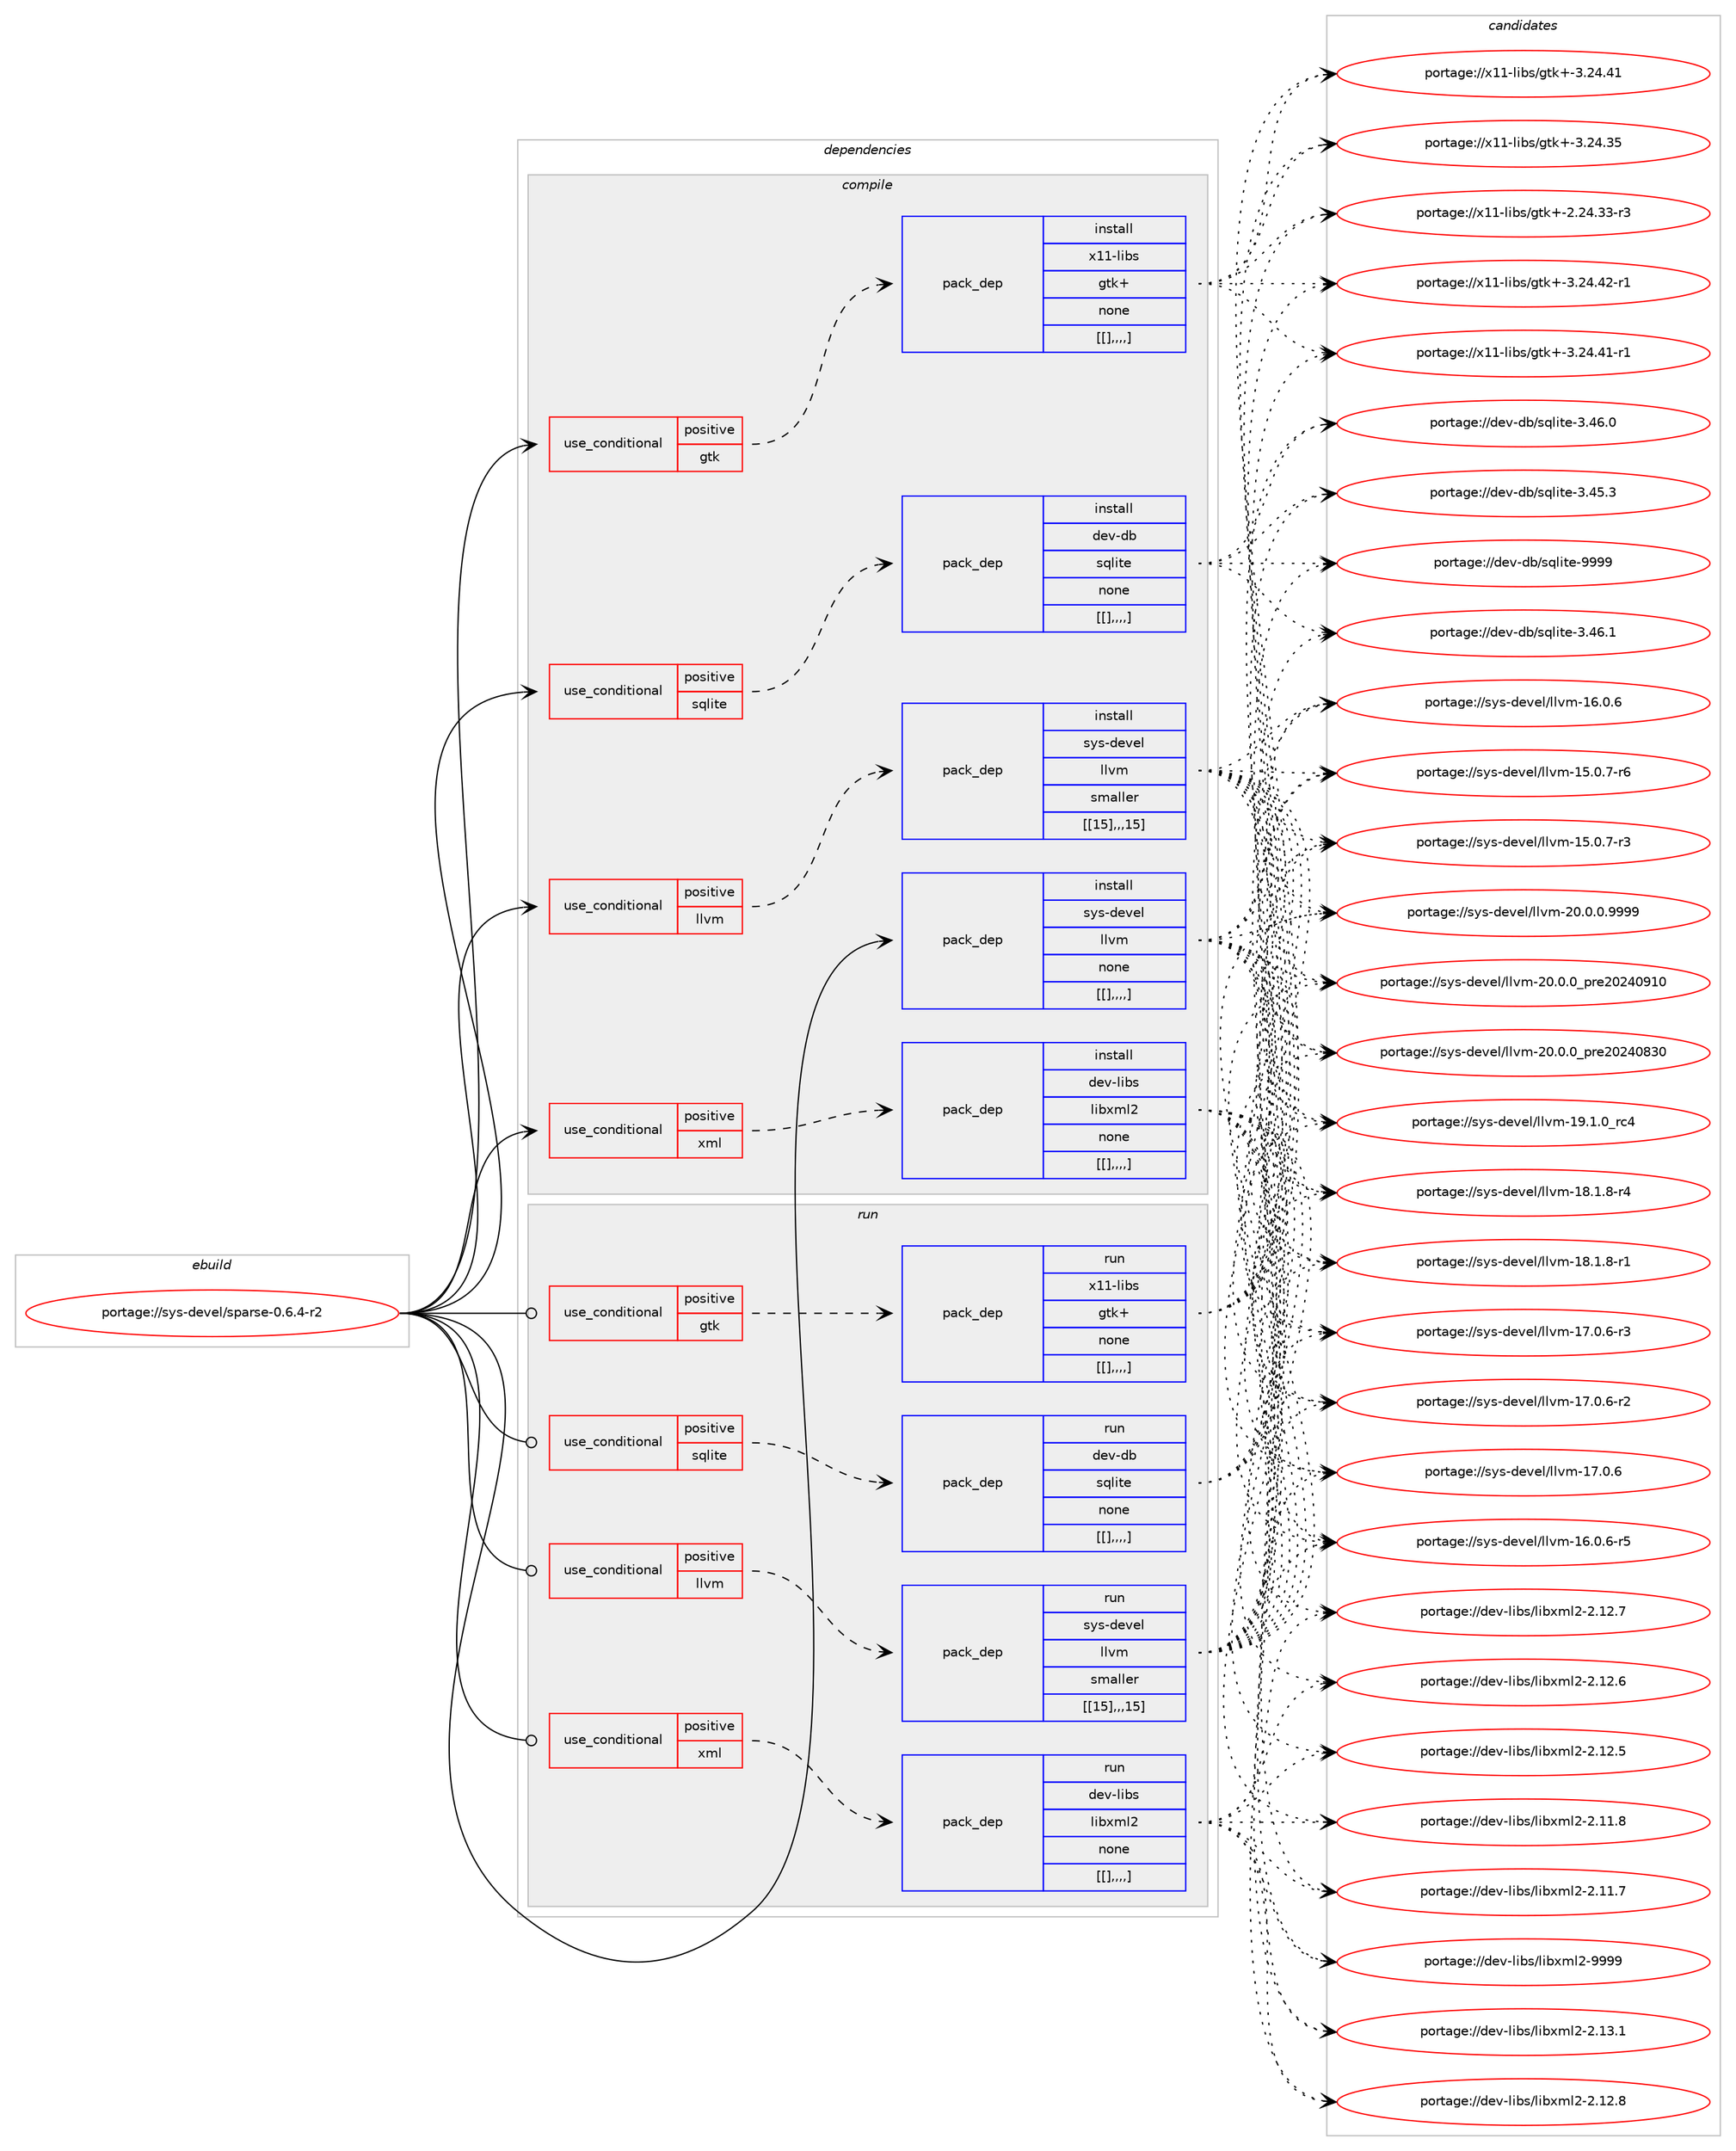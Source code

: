 digraph prolog {

# *************
# Graph options
# *************

newrank=true;
concentrate=true;
compound=true;
graph [rankdir=LR,fontname=Helvetica,fontsize=10,ranksep=1.5];#, ranksep=2.5, nodesep=0.2];
edge  [arrowhead=vee];
node  [fontname=Helvetica,fontsize=10];

# **********
# The ebuild
# **********

subgraph cluster_leftcol {
color=gray;
label=<<i>ebuild</i>>;
id [label="portage://sys-devel/sparse-0.6.4-r2", color=red, width=4, href="../sys-devel/sparse-0.6.4-r2.svg"];
}

# ****************
# The dependencies
# ****************

subgraph cluster_midcol {
color=gray;
label=<<i>dependencies</i>>;
subgraph cluster_compile {
fillcolor="#eeeeee";
style=filled;
label=<<i>compile</i>>;
subgraph cond120441 {
dependency453097 [label=<<TABLE BORDER="0" CELLBORDER="1" CELLSPACING="0" CELLPADDING="4"><TR><TD ROWSPAN="3" CELLPADDING="10">use_conditional</TD></TR><TR><TD>positive</TD></TR><TR><TD>gtk</TD></TR></TABLE>>, shape=none, color=red];
subgraph pack329561 {
dependency453098 [label=<<TABLE BORDER="0" CELLBORDER="1" CELLSPACING="0" CELLPADDING="4" WIDTH="220"><TR><TD ROWSPAN="6" CELLPADDING="30">pack_dep</TD></TR><TR><TD WIDTH="110">install</TD></TR><TR><TD>x11-libs</TD></TR><TR><TD>gtk+</TD></TR><TR><TD>none</TD></TR><TR><TD>[[],,,,]</TD></TR></TABLE>>, shape=none, color=blue];
}
dependency453097:e -> dependency453098:w [weight=20,style="dashed",arrowhead="vee"];
}
id:e -> dependency453097:w [weight=20,style="solid",arrowhead="vee"];
subgraph cond120442 {
dependency453099 [label=<<TABLE BORDER="0" CELLBORDER="1" CELLSPACING="0" CELLPADDING="4"><TR><TD ROWSPAN="3" CELLPADDING="10">use_conditional</TD></TR><TR><TD>positive</TD></TR><TR><TD>llvm</TD></TR></TABLE>>, shape=none, color=red];
subgraph pack329562 {
dependency453100 [label=<<TABLE BORDER="0" CELLBORDER="1" CELLSPACING="0" CELLPADDING="4" WIDTH="220"><TR><TD ROWSPAN="6" CELLPADDING="30">pack_dep</TD></TR><TR><TD WIDTH="110">install</TD></TR><TR><TD>sys-devel</TD></TR><TR><TD>llvm</TD></TR><TR><TD>smaller</TD></TR><TR><TD>[[15],,,15]</TD></TR></TABLE>>, shape=none, color=blue];
}
dependency453099:e -> dependency453100:w [weight=20,style="dashed",arrowhead="vee"];
}
id:e -> dependency453099:w [weight=20,style="solid",arrowhead="vee"];
subgraph cond120443 {
dependency453101 [label=<<TABLE BORDER="0" CELLBORDER="1" CELLSPACING="0" CELLPADDING="4"><TR><TD ROWSPAN="3" CELLPADDING="10">use_conditional</TD></TR><TR><TD>positive</TD></TR><TR><TD>sqlite</TD></TR></TABLE>>, shape=none, color=red];
subgraph pack329563 {
dependency453102 [label=<<TABLE BORDER="0" CELLBORDER="1" CELLSPACING="0" CELLPADDING="4" WIDTH="220"><TR><TD ROWSPAN="6" CELLPADDING="30">pack_dep</TD></TR><TR><TD WIDTH="110">install</TD></TR><TR><TD>dev-db</TD></TR><TR><TD>sqlite</TD></TR><TR><TD>none</TD></TR><TR><TD>[[],,,,]</TD></TR></TABLE>>, shape=none, color=blue];
}
dependency453101:e -> dependency453102:w [weight=20,style="dashed",arrowhead="vee"];
}
id:e -> dependency453101:w [weight=20,style="solid",arrowhead="vee"];
subgraph cond120444 {
dependency453103 [label=<<TABLE BORDER="0" CELLBORDER="1" CELLSPACING="0" CELLPADDING="4"><TR><TD ROWSPAN="3" CELLPADDING="10">use_conditional</TD></TR><TR><TD>positive</TD></TR><TR><TD>xml</TD></TR></TABLE>>, shape=none, color=red];
subgraph pack329564 {
dependency453104 [label=<<TABLE BORDER="0" CELLBORDER="1" CELLSPACING="0" CELLPADDING="4" WIDTH="220"><TR><TD ROWSPAN="6" CELLPADDING="30">pack_dep</TD></TR><TR><TD WIDTH="110">install</TD></TR><TR><TD>dev-libs</TD></TR><TR><TD>libxml2</TD></TR><TR><TD>none</TD></TR><TR><TD>[[],,,,]</TD></TR></TABLE>>, shape=none, color=blue];
}
dependency453103:e -> dependency453104:w [weight=20,style="dashed",arrowhead="vee"];
}
id:e -> dependency453103:w [weight=20,style="solid",arrowhead="vee"];
subgraph pack329565 {
dependency453105 [label=<<TABLE BORDER="0" CELLBORDER="1" CELLSPACING="0" CELLPADDING="4" WIDTH="220"><TR><TD ROWSPAN="6" CELLPADDING="30">pack_dep</TD></TR><TR><TD WIDTH="110">install</TD></TR><TR><TD>sys-devel</TD></TR><TR><TD>llvm</TD></TR><TR><TD>none</TD></TR><TR><TD>[[],,,,]</TD></TR></TABLE>>, shape=none, color=blue];
}
id:e -> dependency453105:w [weight=20,style="solid",arrowhead="vee"];
}
subgraph cluster_compileandrun {
fillcolor="#eeeeee";
style=filled;
label=<<i>compile and run</i>>;
}
subgraph cluster_run {
fillcolor="#eeeeee";
style=filled;
label=<<i>run</i>>;
subgraph cond120445 {
dependency453106 [label=<<TABLE BORDER="0" CELLBORDER="1" CELLSPACING="0" CELLPADDING="4"><TR><TD ROWSPAN="3" CELLPADDING="10">use_conditional</TD></TR><TR><TD>positive</TD></TR><TR><TD>gtk</TD></TR></TABLE>>, shape=none, color=red];
subgraph pack329566 {
dependency453107 [label=<<TABLE BORDER="0" CELLBORDER="1" CELLSPACING="0" CELLPADDING="4" WIDTH="220"><TR><TD ROWSPAN="6" CELLPADDING="30">pack_dep</TD></TR><TR><TD WIDTH="110">run</TD></TR><TR><TD>x11-libs</TD></TR><TR><TD>gtk+</TD></TR><TR><TD>none</TD></TR><TR><TD>[[],,,,]</TD></TR></TABLE>>, shape=none, color=blue];
}
dependency453106:e -> dependency453107:w [weight=20,style="dashed",arrowhead="vee"];
}
id:e -> dependency453106:w [weight=20,style="solid",arrowhead="odot"];
subgraph cond120446 {
dependency453108 [label=<<TABLE BORDER="0" CELLBORDER="1" CELLSPACING="0" CELLPADDING="4"><TR><TD ROWSPAN="3" CELLPADDING="10">use_conditional</TD></TR><TR><TD>positive</TD></TR><TR><TD>llvm</TD></TR></TABLE>>, shape=none, color=red];
subgraph pack329567 {
dependency453109 [label=<<TABLE BORDER="0" CELLBORDER="1" CELLSPACING="0" CELLPADDING="4" WIDTH="220"><TR><TD ROWSPAN="6" CELLPADDING="30">pack_dep</TD></TR><TR><TD WIDTH="110">run</TD></TR><TR><TD>sys-devel</TD></TR><TR><TD>llvm</TD></TR><TR><TD>smaller</TD></TR><TR><TD>[[15],,,15]</TD></TR></TABLE>>, shape=none, color=blue];
}
dependency453108:e -> dependency453109:w [weight=20,style="dashed",arrowhead="vee"];
}
id:e -> dependency453108:w [weight=20,style="solid",arrowhead="odot"];
subgraph cond120447 {
dependency453110 [label=<<TABLE BORDER="0" CELLBORDER="1" CELLSPACING="0" CELLPADDING="4"><TR><TD ROWSPAN="3" CELLPADDING="10">use_conditional</TD></TR><TR><TD>positive</TD></TR><TR><TD>sqlite</TD></TR></TABLE>>, shape=none, color=red];
subgraph pack329568 {
dependency453111 [label=<<TABLE BORDER="0" CELLBORDER="1" CELLSPACING="0" CELLPADDING="4" WIDTH="220"><TR><TD ROWSPAN="6" CELLPADDING="30">pack_dep</TD></TR><TR><TD WIDTH="110">run</TD></TR><TR><TD>dev-db</TD></TR><TR><TD>sqlite</TD></TR><TR><TD>none</TD></TR><TR><TD>[[],,,,]</TD></TR></TABLE>>, shape=none, color=blue];
}
dependency453110:e -> dependency453111:w [weight=20,style="dashed",arrowhead="vee"];
}
id:e -> dependency453110:w [weight=20,style="solid",arrowhead="odot"];
subgraph cond120448 {
dependency453112 [label=<<TABLE BORDER="0" CELLBORDER="1" CELLSPACING="0" CELLPADDING="4"><TR><TD ROWSPAN="3" CELLPADDING="10">use_conditional</TD></TR><TR><TD>positive</TD></TR><TR><TD>xml</TD></TR></TABLE>>, shape=none, color=red];
subgraph pack329569 {
dependency453113 [label=<<TABLE BORDER="0" CELLBORDER="1" CELLSPACING="0" CELLPADDING="4" WIDTH="220"><TR><TD ROWSPAN="6" CELLPADDING="30">pack_dep</TD></TR><TR><TD WIDTH="110">run</TD></TR><TR><TD>dev-libs</TD></TR><TR><TD>libxml2</TD></TR><TR><TD>none</TD></TR><TR><TD>[[],,,,]</TD></TR></TABLE>>, shape=none, color=blue];
}
dependency453112:e -> dependency453113:w [weight=20,style="dashed",arrowhead="vee"];
}
id:e -> dependency453112:w [weight=20,style="solid",arrowhead="odot"];
}
}

# **************
# The candidates
# **************

subgraph cluster_choices {
rank=same;
color=gray;
label=<<i>candidates</i>>;

subgraph choice329561 {
color=black;
nodesep=1;
choice12049494510810598115471031161074345514650524652504511449 [label="portage://x11-libs/gtk+-3.24.42-r1", color=red, width=4,href="../x11-libs/gtk+-3.24.42-r1.svg"];
choice12049494510810598115471031161074345514650524652494511449 [label="portage://x11-libs/gtk+-3.24.41-r1", color=red, width=4,href="../x11-libs/gtk+-3.24.41-r1.svg"];
choice1204949451081059811547103116107434551465052465249 [label="portage://x11-libs/gtk+-3.24.41", color=red, width=4,href="../x11-libs/gtk+-3.24.41.svg"];
choice1204949451081059811547103116107434551465052465153 [label="portage://x11-libs/gtk+-3.24.35", color=red, width=4,href="../x11-libs/gtk+-3.24.35.svg"];
choice12049494510810598115471031161074345504650524651514511451 [label="portage://x11-libs/gtk+-2.24.33-r3", color=red, width=4,href="../x11-libs/gtk+-2.24.33-r3.svg"];
dependency453098:e -> choice12049494510810598115471031161074345514650524652504511449:w [style=dotted,weight="100"];
dependency453098:e -> choice12049494510810598115471031161074345514650524652494511449:w [style=dotted,weight="100"];
dependency453098:e -> choice1204949451081059811547103116107434551465052465249:w [style=dotted,weight="100"];
dependency453098:e -> choice1204949451081059811547103116107434551465052465153:w [style=dotted,weight="100"];
dependency453098:e -> choice12049494510810598115471031161074345504650524651514511451:w [style=dotted,weight="100"];
}
subgraph choice329562 {
color=black;
nodesep=1;
choice1151211154510010111810110847108108118109455048464846484657575757 [label="portage://sys-devel/llvm-20.0.0.9999", color=red, width=4,href="../sys-devel/llvm-20.0.0.9999.svg"];
choice115121115451001011181011084710810811810945504846484648951121141015048505248574948 [label="portage://sys-devel/llvm-20.0.0_pre20240910", color=red, width=4,href="../sys-devel/llvm-20.0.0_pre20240910.svg"];
choice115121115451001011181011084710810811810945504846484648951121141015048505248565148 [label="portage://sys-devel/llvm-20.0.0_pre20240830", color=red, width=4,href="../sys-devel/llvm-20.0.0_pre20240830.svg"];
choice115121115451001011181011084710810811810945495746494648951149952 [label="portage://sys-devel/llvm-19.1.0_rc4", color=red, width=4,href="../sys-devel/llvm-19.1.0_rc4.svg"];
choice1151211154510010111810110847108108118109454956464946564511452 [label="portage://sys-devel/llvm-18.1.8-r4", color=red, width=4,href="../sys-devel/llvm-18.1.8-r4.svg"];
choice1151211154510010111810110847108108118109454956464946564511449 [label="portage://sys-devel/llvm-18.1.8-r1", color=red, width=4,href="../sys-devel/llvm-18.1.8-r1.svg"];
choice1151211154510010111810110847108108118109454955464846544511451 [label="portage://sys-devel/llvm-17.0.6-r3", color=red, width=4,href="../sys-devel/llvm-17.0.6-r3.svg"];
choice1151211154510010111810110847108108118109454955464846544511450 [label="portage://sys-devel/llvm-17.0.6-r2", color=red, width=4,href="../sys-devel/llvm-17.0.6-r2.svg"];
choice115121115451001011181011084710810811810945495546484654 [label="portage://sys-devel/llvm-17.0.6", color=red, width=4,href="../sys-devel/llvm-17.0.6.svg"];
choice1151211154510010111810110847108108118109454954464846544511453 [label="portage://sys-devel/llvm-16.0.6-r5", color=red, width=4,href="../sys-devel/llvm-16.0.6-r5.svg"];
choice115121115451001011181011084710810811810945495446484654 [label="portage://sys-devel/llvm-16.0.6", color=red, width=4,href="../sys-devel/llvm-16.0.6.svg"];
choice1151211154510010111810110847108108118109454953464846554511454 [label="portage://sys-devel/llvm-15.0.7-r6", color=red, width=4,href="../sys-devel/llvm-15.0.7-r6.svg"];
choice1151211154510010111810110847108108118109454953464846554511451 [label="portage://sys-devel/llvm-15.0.7-r3", color=red, width=4,href="../sys-devel/llvm-15.0.7-r3.svg"];
dependency453100:e -> choice1151211154510010111810110847108108118109455048464846484657575757:w [style=dotted,weight="100"];
dependency453100:e -> choice115121115451001011181011084710810811810945504846484648951121141015048505248574948:w [style=dotted,weight="100"];
dependency453100:e -> choice115121115451001011181011084710810811810945504846484648951121141015048505248565148:w [style=dotted,weight="100"];
dependency453100:e -> choice115121115451001011181011084710810811810945495746494648951149952:w [style=dotted,weight="100"];
dependency453100:e -> choice1151211154510010111810110847108108118109454956464946564511452:w [style=dotted,weight="100"];
dependency453100:e -> choice1151211154510010111810110847108108118109454956464946564511449:w [style=dotted,weight="100"];
dependency453100:e -> choice1151211154510010111810110847108108118109454955464846544511451:w [style=dotted,weight="100"];
dependency453100:e -> choice1151211154510010111810110847108108118109454955464846544511450:w [style=dotted,weight="100"];
dependency453100:e -> choice115121115451001011181011084710810811810945495546484654:w [style=dotted,weight="100"];
dependency453100:e -> choice1151211154510010111810110847108108118109454954464846544511453:w [style=dotted,weight="100"];
dependency453100:e -> choice115121115451001011181011084710810811810945495446484654:w [style=dotted,weight="100"];
dependency453100:e -> choice1151211154510010111810110847108108118109454953464846554511454:w [style=dotted,weight="100"];
dependency453100:e -> choice1151211154510010111810110847108108118109454953464846554511451:w [style=dotted,weight="100"];
}
subgraph choice329563 {
color=black;
nodesep=1;
choice1001011184510098471151131081051161014557575757 [label="portage://dev-db/sqlite-9999", color=red, width=4,href="../dev-db/sqlite-9999.svg"];
choice10010111845100984711511310810511610145514652544649 [label="portage://dev-db/sqlite-3.46.1", color=red, width=4,href="../dev-db/sqlite-3.46.1.svg"];
choice10010111845100984711511310810511610145514652544648 [label="portage://dev-db/sqlite-3.46.0", color=red, width=4,href="../dev-db/sqlite-3.46.0.svg"];
choice10010111845100984711511310810511610145514652534651 [label="portage://dev-db/sqlite-3.45.3", color=red, width=4,href="../dev-db/sqlite-3.45.3.svg"];
dependency453102:e -> choice1001011184510098471151131081051161014557575757:w [style=dotted,weight="100"];
dependency453102:e -> choice10010111845100984711511310810511610145514652544649:w [style=dotted,weight="100"];
dependency453102:e -> choice10010111845100984711511310810511610145514652544648:w [style=dotted,weight="100"];
dependency453102:e -> choice10010111845100984711511310810511610145514652534651:w [style=dotted,weight="100"];
}
subgraph choice329564 {
color=black;
nodesep=1;
choice10010111845108105981154710810598120109108504557575757 [label="portage://dev-libs/libxml2-9999", color=red, width=4,href="../dev-libs/libxml2-9999.svg"];
choice100101118451081059811547108105981201091085045504649514649 [label="portage://dev-libs/libxml2-2.13.1", color=red, width=4,href="../dev-libs/libxml2-2.13.1.svg"];
choice100101118451081059811547108105981201091085045504649504656 [label="portage://dev-libs/libxml2-2.12.8", color=red, width=4,href="../dev-libs/libxml2-2.12.8.svg"];
choice100101118451081059811547108105981201091085045504649504655 [label="portage://dev-libs/libxml2-2.12.7", color=red, width=4,href="../dev-libs/libxml2-2.12.7.svg"];
choice100101118451081059811547108105981201091085045504649504654 [label="portage://dev-libs/libxml2-2.12.6", color=red, width=4,href="../dev-libs/libxml2-2.12.6.svg"];
choice100101118451081059811547108105981201091085045504649504653 [label="portage://dev-libs/libxml2-2.12.5", color=red, width=4,href="../dev-libs/libxml2-2.12.5.svg"];
choice100101118451081059811547108105981201091085045504649494656 [label="portage://dev-libs/libxml2-2.11.8", color=red, width=4,href="../dev-libs/libxml2-2.11.8.svg"];
choice100101118451081059811547108105981201091085045504649494655 [label="portage://dev-libs/libxml2-2.11.7", color=red, width=4,href="../dev-libs/libxml2-2.11.7.svg"];
dependency453104:e -> choice10010111845108105981154710810598120109108504557575757:w [style=dotted,weight="100"];
dependency453104:e -> choice100101118451081059811547108105981201091085045504649514649:w [style=dotted,weight="100"];
dependency453104:e -> choice100101118451081059811547108105981201091085045504649504656:w [style=dotted,weight="100"];
dependency453104:e -> choice100101118451081059811547108105981201091085045504649504655:w [style=dotted,weight="100"];
dependency453104:e -> choice100101118451081059811547108105981201091085045504649504654:w [style=dotted,weight="100"];
dependency453104:e -> choice100101118451081059811547108105981201091085045504649504653:w [style=dotted,weight="100"];
dependency453104:e -> choice100101118451081059811547108105981201091085045504649494656:w [style=dotted,weight="100"];
dependency453104:e -> choice100101118451081059811547108105981201091085045504649494655:w [style=dotted,weight="100"];
}
subgraph choice329565 {
color=black;
nodesep=1;
choice1151211154510010111810110847108108118109455048464846484657575757 [label="portage://sys-devel/llvm-20.0.0.9999", color=red, width=4,href="../sys-devel/llvm-20.0.0.9999.svg"];
choice115121115451001011181011084710810811810945504846484648951121141015048505248574948 [label="portage://sys-devel/llvm-20.0.0_pre20240910", color=red, width=4,href="../sys-devel/llvm-20.0.0_pre20240910.svg"];
choice115121115451001011181011084710810811810945504846484648951121141015048505248565148 [label="portage://sys-devel/llvm-20.0.0_pre20240830", color=red, width=4,href="../sys-devel/llvm-20.0.0_pre20240830.svg"];
choice115121115451001011181011084710810811810945495746494648951149952 [label="portage://sys-devel/llvm-19.1.0_rc4", color=red, width=4,href="../sys-devel/llvm-19.1.0_rc4.svg"];
choice1151211154510010111810110847108108118109454956464946564511452 [label="portage://sys-devel/llvm-18.1.8-r4", color=red, width=4,href="../sys-devel/llvm-18.1.8-r4.svg"];
choice1151211154510010111810110847108108118109454956464946564511449 [label="portage://sys-devel/llvm-18.1.8-r1", color=red, width=4,href="../sys-devel/llvm-18.1.8-r1.svg"];
choice1151211154510010111810110847108108118109454955464846544511451 [label="portage://sys-devel/llvm-17.0.6-r3", color=red, width=4,href="../sys-devel/llvm-17.0.6-r3.svg"];
choice1151211154510010111810110847108108118109454955464846544511450 [label="portage://sys-devel/llvm-17.0.6-r2", color=red, width=4,href="../sys-devel/llvm-17.0.6-r2.svg"];
choice115121115451001011181011084710810811810945495546484654 [label="portage://sys-devel/llvm-17.0.6", color=red, width=4,href="../sys-devel/llvm-17.0.6.svg"];
choice1151211154510010111810110847108108118109454954464846544511453 [label="portage://sys-devel/llvm-16.0.6-r5", color=red, width=4,href="../sys-devel/llvm-16.0.6-r5.svg"];
choice115121115451001011181011084710810811810945495446484654 [label="portage://sys-devel/llvm-16.0.6", color=red, width=4,href="../sys-devel/llvm-16.0.6.svg"];
choice1151211154510010111810110847108108118109454953464846554511454 [label="portage://sys-devel/llvm-15.0.7-r6", color=red, width=4,href="../sys-devel/llvm-15.0.7-r6.svg"];
choice1151211154510010111810110847108108118109454953464846554511451 [label="portage://sys-devel/llvm-15.0.7-r3", color=red, width=4,href="../sys-devel/llvm-15.0.7-r3.svg"];
dependency453105:e -> choice1151211154510010111810110847108108118109455048464846484657575757:w [style=dotted,weight="100"];
dependency453105:e -> choice115121115451001011181011084710810811810945504846484648951121141015048505248574948:w [style=dotted,weight="100"];
dependency453105:e -> choice115121115451001011181011084710810811810945504846484648951121141015048505248565148:w [style=dotted,weight="100"];
dependency453105:e -> choice115121115451001011181011084710810811810945495746494648951149952:w [style=dotted,weight="100"];
dependency453105:e -> choice1151211154510010111810110847108108118109454956464946564511452:w [style=dotted,weight="100"];
dependency453105:e -> choice1151211154510010111810110847108108118109454956464946564511449:w [style=dotted,weight="100"];
dependency453105:e -> choice1151211154510010111810110847108108118109454955464846544511451:w [style=dotted,weight="100"];
dependency453105:e -> choice1151211154510010111810110847108108118109454955464846544511450:w [style=dotted,weight="100"];
dependency453105:e -> choice115121115451001011181011084710810811810945495546484654:w [style=dotted,weight="100"];
dependency453105:e -> choice1151211154510010111810110847108108118109454954464846544511453:w [style=dotted,weight="100"];
dependency453105:e -> choice115121115451001011181011084710810811810945495446484654:w [style=dotted,weight="100"];
dependency453105:e -> choice1151211154510010111810110847108108118109454953464846554511454:w [style=dotted,weight="100"];
dependency453105:e -> choice1151211154510010111810110847108108118109454953464846554511451:w [style=dotted,weight="100"];
}
subgraph choice329566 {
color=black;
nodesep=1;
choice12049494510810598115471031161074345514650524652504511449 [label="portage://x11-libs/gtk+-3.24.42-r1", color=red, width=4,href="../x11-libs/gtk+-3.24.42-r1.svg"];
choice12049494510810598115471031161074345514650524652494511449 [label="portage://x11-libs/gtk+-3.24.41-r1", color=red, width=4,href="../x11-libs/gtk+-3.24.41-r1.svg"];
choice1204949451081059811547103116107434551465052465249 [label="portage://x11-libs/gtk+-3.24.41", color=red, width=4,href="../x11-libs/gtk+-3.24.41.svg"];
choice1204949451081059811547103116107434551465052465153 [label="portage://x11-libs/gtk+-3.24.35", color=red, width=4,href="../x11-libs/gtk+-3.24.35.svg"];
choice12049494510810598115471031161074345504650524651514511451 [label="portage://x11-libs/gtk+-2.24.33-r3", color=red, width=4,href="../x11-libs/gtk+-2.24.33-r3.svg"];
dependency453107:e -> choice12049494510810598115471031161074345514650524652504511449:w [style=dotted,weight="100"];
dependency453107:e -> choice12049494510810598115471031161074345514650524652494511449:w [style=dotted,weight="100"];
dependency453107:e -> choice1204949451081059811547103116107434551465052465249:w [style=dotted,weight="100"];
dependency453107:e -> choice1204949451081059811547103116107434551465052465153:w [style=dotted,weight="100"];
dependency453107:e -> choice12049494510810598115471031161074345504650524651514511451:w [style=dotted,weight="100"];
}
subgraph choice329567 {
color=black;
nodesep=1;
choice1151211154510010111810110847108108118109455048464846484657575757 [label="portage://sys-devel/llvm-20.0.0.9999", color=red, width=4,href="../sys-devel/llvm-20.0.0.9999.svg"];
choice115121115451001011181011084710810811810945504846484648951121141015048505248574948 [label="portage://sys-devel/llvm-20.0.0_pre20240910", color=red, width=4,href="../sys-devel/llvm-20.0.0_pre20240910.svg"];
choice115121115451001011181011084710810811810945504846484648951121141015048505248565148 [label="portage://sys-devel/llvm-20.0.0_pre20240830", color=red, width=4,href="../sys-devel/llvm-20.0.0_pre20240830.svg"];
choice115121115451001011181011084710810811810945495746494648951149952 [label="portage://sys-devel/llvm-19.1.0_rc4", color=red, width=4,href="../sys-devel/llvm-19.1.0_rc4.svg"];
choice1151211154510010111810110847108108118109454956464946564511452 [label="portage://sys-devel/llvm-18.1.8-r4", color=red, width=4,href="../sys-devel/llvm-18.1.8-r4.svg"];
choice1151211154510010111810110847108108118109454956464946564511449 [label="portage://sys-devel/llvm-18.1.8-r1", color=red, width=4,href="../sys-devel/llvm-18.1.8-r1.svg"];
choice1151211154510010111810110847108108118109454955464846544511451 [label="portage://sys-devel/llvm-17.0.6-r3", color=red, width=4,href="../sys-devel/llvm-17.0.6-r3.svg"];
choice1151211154510010111810110847108108118109454955464846544511450 [label="portage://sys-devel/llvm-17.0.6-r2", color=red, width=4,href="../sys-devel/llvm-17.0.6-r2.svg"];
choice115121115451001011181011084710810811810945495546484654 [label="portage://sys-devel/llvm-17.0.6", color=red, width=4,href="../sys-devel/llvm-17.0.6.svg"];
choice1151211154510010111810110847108108118109454954464846544511453 [label="portage://sys-devel/llvm-16.0.6-r5", color=red, width=4,href="../sys-devel/llvm-16.0.6-r5.svg"];
choice115121115451001011181011084710810811810945495446484654 [label="portage://sys-devel/llvm-16.0.6", color=red, width=4,href="../sys-devel/llvm-16.0.6.svg"];
choice1151211154510010111810110847108108118109454953464846554511454 [label="portage://sys-devel/llvm-15.0.7-r6", color=red, width=4,href="../sys-devel/llvm-15.0.7-r6.svg"];
choice1151211154510010111810110847108108118109454953464846554511451 [label="portage://sys-devel/llvm-15.0.7-r3", color=red, width=4,href="../sys-devel/llvm-15.0.7-r3.svg"];
dependency453109:e -> choice1151211154510010111810110847108108118109455048464846484657575757:w [style=dotted,weight="100"];
dependency453109:e -> choice115121115451001011181011084710810811810945504846484648951121141015048505248574948:w [style=dotted,weight="100"];
dependency453109:e -> choice115121115451001011181011084710810811810945504846484648951121141015048505248565148:w [style=dotted,weight="100"];
dependency453109:e -> choice115121115451001011181011084710810811810945495746494648951149952:w [style=dotted,weight="100"];
dependency453109:e -> choice1151211154510010111810110847108108118109454956464946564511452:w [style=dotted,weight="100"];
dependency453109:e -> choice1151211154510010111810110847108108118109454956464946564511449:w [style=dotted,weight="100"];
dependency453109:e -> choice1151211154510010111810110847108108118109454955464846544511451:w [style=dotted,weight="100"];
dependency453109:e -> choice1151211154510010111810110847108108118109454955464846544511450:w [style=dotted,weight="100"];
dependency453109:e -> choice115121115451001011181011084710810811810945495546484654:w [style=dotted,weight="100"];
dependency453109:e -> choice1151211154510010111810110847108108118109454954464846544511453:w [style=dotted,weight="100"];
dependency453109:e -> choice115121115451001011181011084710810811810945495446484654:w [style=dotted,weight="100"];
dependency453109:e -> choice1151211154510010111810110847108108118109454953464846554511454:w [style=dotted,weight="100"];
dependency453109:e -> choice1151211154510010111810110847108108118109454953464846554511451:w [style=dotted,weight="100"];
}
subgraph choice329568 {
color=black;
nodesep=1;
choice1001011184510098471151131081051161014557575757 [label="portage://dev-db/sqlite-9999", color=red, width=4,href="../dev-db/sqlite-9999.svg"];
choice10010111845100984711511310810511610145514652544649 [label="portage://dev-db/sqlite-3.46.1", color=red, width=4,href="../dev-db/sqlite-3.46.1.svg"];
choice10010111845100984711511310810511610145514652544648 [label="portage://dev-db/sqlite-3.46.0", color=red, width=4,href="../dev-db/sqlite-3.46.0.svg"];
choice10010111845100984711511310810511610145514652534651 [label="portage://dev-db/sqlite-3.45.3", color=red, width=4,href="../dev-db/sqlite-3.45.3.svg"];
dependency453111:e -> choice1001011184510098471151131081051161014557575757:w [style=dotted,weight="100"];
dependency453111:e -> choice10010111845100984711511310810511610145514652544649:w [style=dotted,weight="100"];
dependency453111:e -> choice10010111845100984711511310810511610145514652544648:w [style=dotted,weight="100"];
dependency453111:e -> choice10010111845100984711511310810511610145514652534651:w [style=dotted,weight="100"];
}
subgraph choice329569 {
color=black;
nodesep=1;
choice10010111845108105981154710810598120109108504557575757 [label="portage://dev-libs/libxml2-9999", color=red, width=4,href="../dev-libs/libxml2-9999.svg"];
choice100101118451081059811547108105981201091085045504649514649 [label="portage://dev-libs/libxml2-2.13.1", color=red, width=4,href="../dev-libs/libxml2-2.13.1.svg"];
choice100101118451081059811547108105981201091085045504649504656 [label="portage://dev-libs/libxml2-2.12.8", color=red, width=4,href="../dev-libs/libxml2-2.12.8.svg"];
choice100101118451081059811547108105981201091085045504649504655 [label="portage://dev-libs/libxml2-2.12.7", color=red, width=4,href="../dev-libs/libxml2-2.12.7.svg"];
choice100101118451081059811547108105981201091085045504649504654 [label="portage://dev-libs/libxml2-2.12.6", color=red, width=4,href="../dev-libs/libxml2-2.12.6.svg"];
choice100101118451081059811547108105981201091085045504649504653 [label="portage://dev-libs/libxml2-2.12.5", color=red, width=4,href="../dev-libs/libxml2-2.12.5.svg"];
choice100101118451081059811547108105981201091085045504649494656 [label="portage://dev-libs/libxml2-2.11.8", color=red, width=4,href="../dev-libs/libxml2-2.11.8.svg"];
choice100101118451081059811547108105981201091085045504649494655 [label="portage://dev-libs/libxml2-2.11.7", color=red, width=4,href="../dev-libs/libxml2-2.11.7.svg"];
dependency453113:e -> choice10010111845108105981154710810598120109108504557575757:w [style=dotted,weight="100"];
dependency453113:e -> choice100101118451081059811547108105981201091085045504649514649:w [style=dotted,weight="100"];
dependency453113:e -> choice100101118451081059811547108105981201091085045504649504656:w [style=dotted,weight="100"];
dependency453113:e -> choice100101118451081059811547108105981201091085045504649504655:w [style=dotted,weight="100"];
dependency453113:e -> choice100101118451081059811547108105981201091085045504649504654:w [style=dotted,weight="100"];
dependency453113:e -> choice100101118451081059811547108105981201091085045504649504653:w [style=dotted,weight="100"];
dependency453113:e -> choice100101118451081059811547108105981201091085045504649494656:w [style=dotted,weight="100"];
dependency453113:e -> choice100101118451081059811547108105981201091085045504649494655:w [style=dotted,weight="100"];
}
}

}
